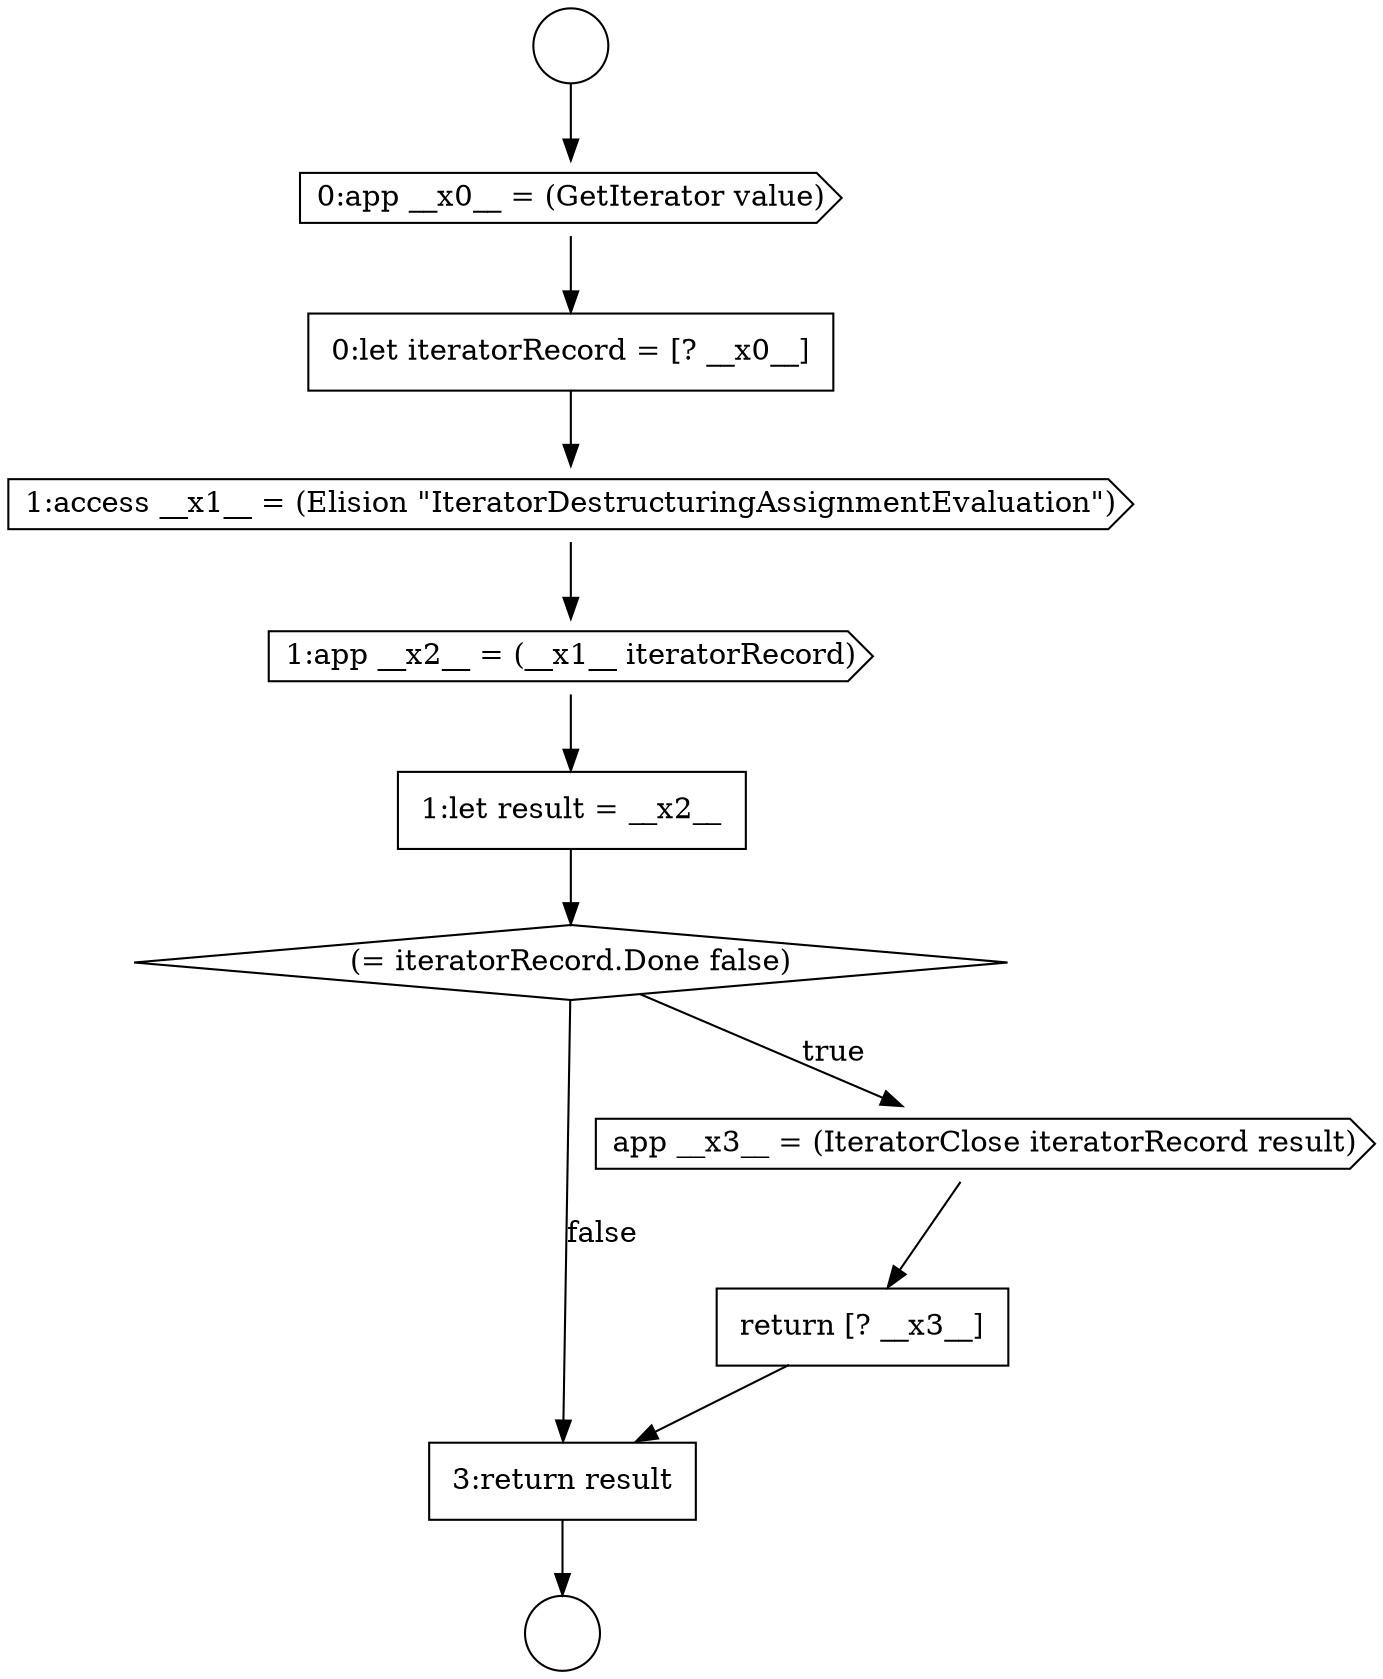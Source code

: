 digraph {
  node5178 [shape=none, margin=0, label=<<font color="black">
    <table border="0" cellborder="1" cellspacing="0" cellpadding="10">
      <tr><td align="left">0:let iteratorRecord = [? __x0__]</td></tr>
    </table>
  </font>> color="black" fillcolor="white" style=filled]
  node5182 [shape=diamond, label=<<font color="black">(= iteratorRecord.Done false)</font>> color="black" fillcolor="white" style=filled]
  node5177 [shape=cds, label=<<font color="black">0:app __x0__ = (GetIterator value)</font>> color="black" fillcolor="white" style=filled]
  node5181 [shape=none, margin=0, label=<<font color="black">
    <table border="0" cellborder="1" cellspacing="0" cellpadding="10">
      <tr><td align="left">1:let result = __x2__</td></tr>
    </table>
  </font>> color="black" fillcolor="white" style=filled]
  node5185 [shape=none, margin=0, label=<<font color="black">
    <table border="0" cellborder="1" cellspacing="0" cellpadding="10">
      <tr><td align="left">3:return result</td></tr>
    </table>
  </font>> color="black" fillcolor="white" style=filled]
  node5176 [shape=circle label=" " color="black" fillcolor="white" style=filled]
  node5183 [shape=cds, label=<<font color="black">app __x3__ = (IteratorClose iteratorRecord result)</font>> color="black" fillcolor="white" style=filled]
  node5175 [shape=circle label=" " color="black" fillcolor="white" style=filled]
  node5180 [shape=cds, label=<<font color="black">1:app __x2__ = (__x1__ iteratorRecord)</font>> color="black" fillcolor="white" style=filled]
  node5179 [shape=cds, label=<<font color="black">1:access __x1__ = (Elision &quot;IteratorDestructuringAssignmentEvaluation&quot;)</font>> color="black" fillcolor="white" style=filled]
  node5184 [shape=none, margin=0, label=<<font color="black">
    <table border="0" cellborder="1" cellspacing="0" cellpadding="10">
      <tr><td align="left">return [? __x3__]</td></tr>
    </table>
  </font>> color="black" fillcolor="white" style=filled]
  node5183 -> node5184 [ color="black"]
  node5181 -> node5182 [ color="black"]
  node5182 -> node5183 [label=<<font color="black">true</font>> color="black"]
  node5182 -> node5185 [label=<<font color="black">false</font>> color="black"]
  node5178 -> node5179 [ color="black"]
  node5185 -> node5176 [ color="black"]
  node5184 -> node5185 [ color="black"]
  node5177 -> node5178 [ color="black"]
  node5180 -> node5181 [ color="black"]
  node5179 -> node5180 [ color="black"]
  node5175 -> node5177 [ color="black"]
}
